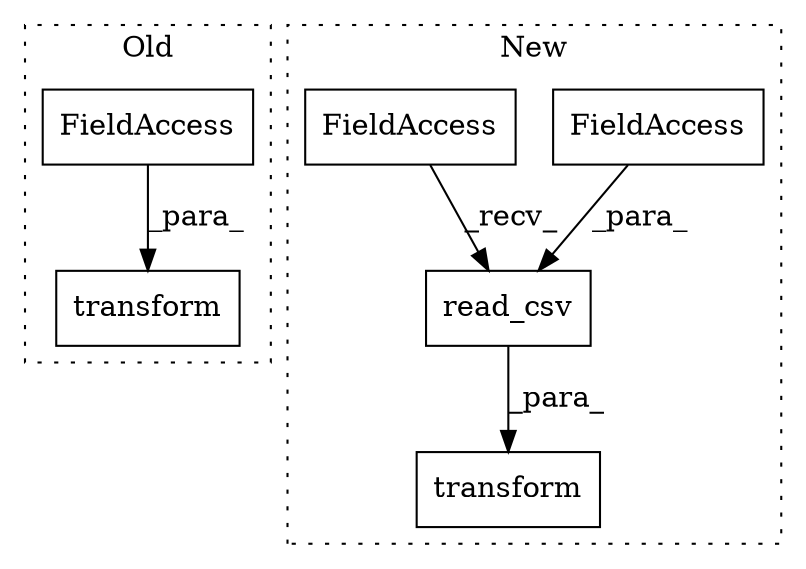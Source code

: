 digraph G {
subgraph cluster0 {
1 [label="transform" a="32" s="12720,12731" l="10,1" shape="box"];
4 [label="FieldAccess" a="22" s="12730" l="1" shape="box"];
label = "Old";
style="dotted";
}
subgraph cluster1 {
2 [label="read_csv" a="32" s="12790,12819" l="9,1" shape="box"];
3 [label="transform" a="32" s="12773,12820" l="10,1" shape="box"];
5 [label="FieldAccess" a="22" s="12799" l="20" shape="box"];
6 [label="FieldAccess" a="22" s="12783" l="6" shape="box"];
label = "New";
style="dotted";
}
2 -> 3 [label="_para_"];
4 -> 1 [label="_para_"];
5 -> 2 [label="_para_"];
6 -> 2 [label="_recv_"];
}